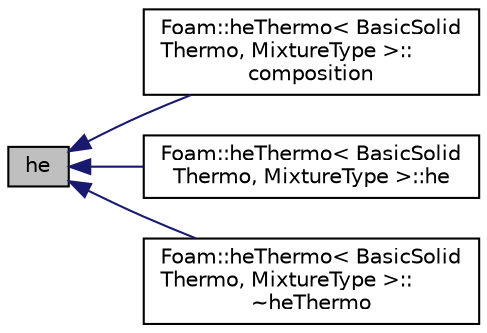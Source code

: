 digraph "he"
{
  bgcolor="transparent";
  edge [fontname="Helvetica",fontsize="10",labelfontname="Helvetica",labelfontsize="10"];
  node [fontname="Helvetica",fontsize="10",shape=record];
  rankdir="LR";
  Node19 [label="he",height=0.2,width=0.4,color="black", fillcolor="grey75", style="filled", fontcolor="black"];
  Node19 -> Node20 [dir="back",color="midnightblue",fontsize="10",style="solid",fontname="Helvetica"];
  Node20 [label="Foam::heThermo\< BasicSolid\lThermo, MixtureType \>::\lcomposition",height=0.2,width=0.4,color="black",URL="$a31021.html#a6a8c160093d378a3712c371d1e412cd5",tooltip="Return the compostion of the mixture. "];
  Node19 -> Node21 [dir="back",color="midnightblue",fontsize="10",style="solid",fontname="Helvetica"];
  Node21 [label="Foam::heThermo\< BasicSolid\lThermo, MixtureType \>::he",height=0.2,width=0.4,color="black",URL="$a31021.html#a649153da565d3587cd554635cd8d6a83",tooltip="Enthalpy/Internal energy. "];
  Node19 -> Node22 [dir="back",color="midnightblue",fontsize="10",style="solid",fontname="Helvetica"];
  Node22 [label="Foam::heThermo\< BasicSolid\lThermo, MixtureType \>::\l~heThermo",height=0.2,width=0.4,color="black",URL="$a31021.html#a9276c52135977d8e9ec3f5423ad0ccd4",tooltip="Destructor. "];
}
